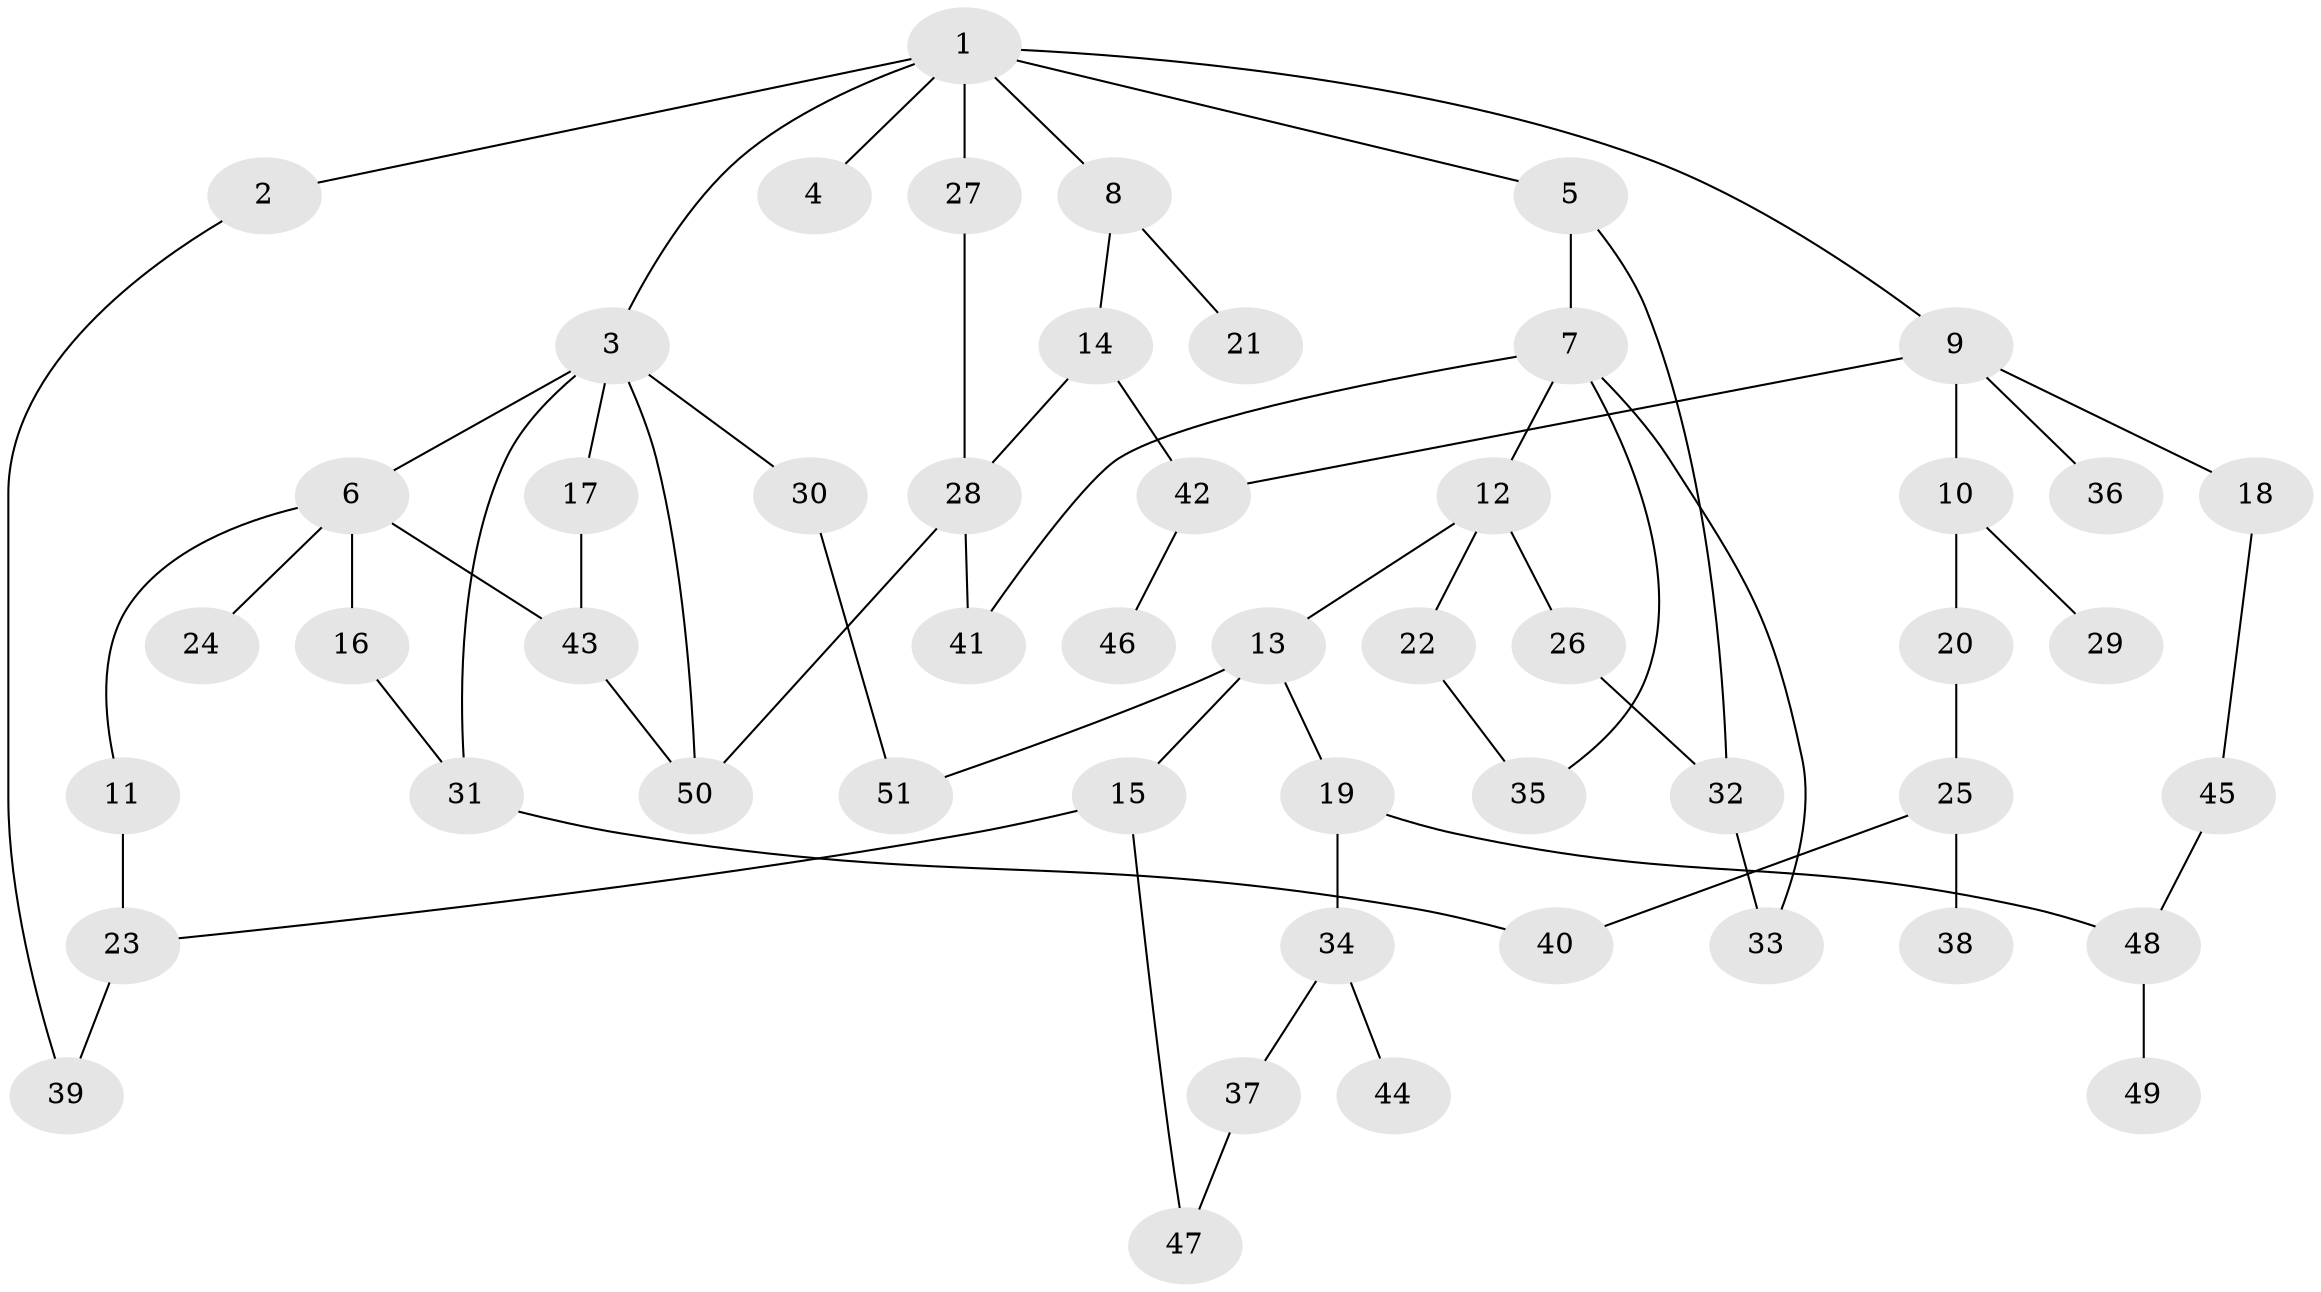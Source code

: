 // Generated by graph-tools (version 1.1) at 2025/34/03/09/25 02:34:10]
// undirected, 51 vertices, 66 edges
graph export_dot {
graph [start="1"]
  node [color=gray90,style=filled];
  1;
  2;
  3;
  4;
  5;
  6;
  7;
  8;
  9;
  10;
  11;
  12;
  13;
  14;
  15;
  16;
  17;
  18;
  19;
  20;
  21;
  22;
  23;
  24;
  25;
  26;
  27;
  28;
  29;
  30;
  31;
  32;
  33;
  34;
  35;
  36;
  37;
  38;
  39;
  40;
  41;
  42;
  43;
  44;
  45;
  46;
  47;
  48;
  49;
  50;
  51;
  1 -- 2;
  1 -- 3;
  1 -- 4;
  1 -- 5;
  1 -- 8;
  1 -- 9;
  1 -- 27;
  2 -- 39;
  3 -- 6;
  3 -- 17;
  3 -- 30;
  3 -- 50;
  3 -- 31;
  5 -- 7;
  5 -- 32;
  6 -- 11;
  6 -- 16;
  6 -- 24;
  6 -- 43;
  7 -- 12;
  7 -- 33;
  7 -- 35;
  7 -- 41;
  8 -- 14;
  8 -- 21;
  9 -- 10;
  9 -- 18;
  9 -- 36;
  9 -- 42;
  10 -- 20;
  10 -- 29;
  11 -- 23;
  12 -- 13;
  12 -- 22;
  12 -- 26;
  13 -- 15;
  13 -- 19;
  13 -- 51;
  14 -- 42;
  14 -- 28;
  15 -- 47;
  15 -- 23;
  16 -- 31;
  17 -- 43;
  18 -- 45;
  19 -- 34;
  19 -- 48;
  20 -- 25;
  22 -- 35;
  23 -- 39;
  25 -- 38;
  25 -- 40;
  26 -- 32;
  27 -- 28;
  28 -- 50;
  28 -- 41;
  30 -- 51;
  31 -- 40;
  32 -- 33;
  34 -- 37;
  34 -- 44;
  37 -- 47;
  42 -- 46;
  43 -- 50;
  45 -- 48;
  48 -- 49;
}
